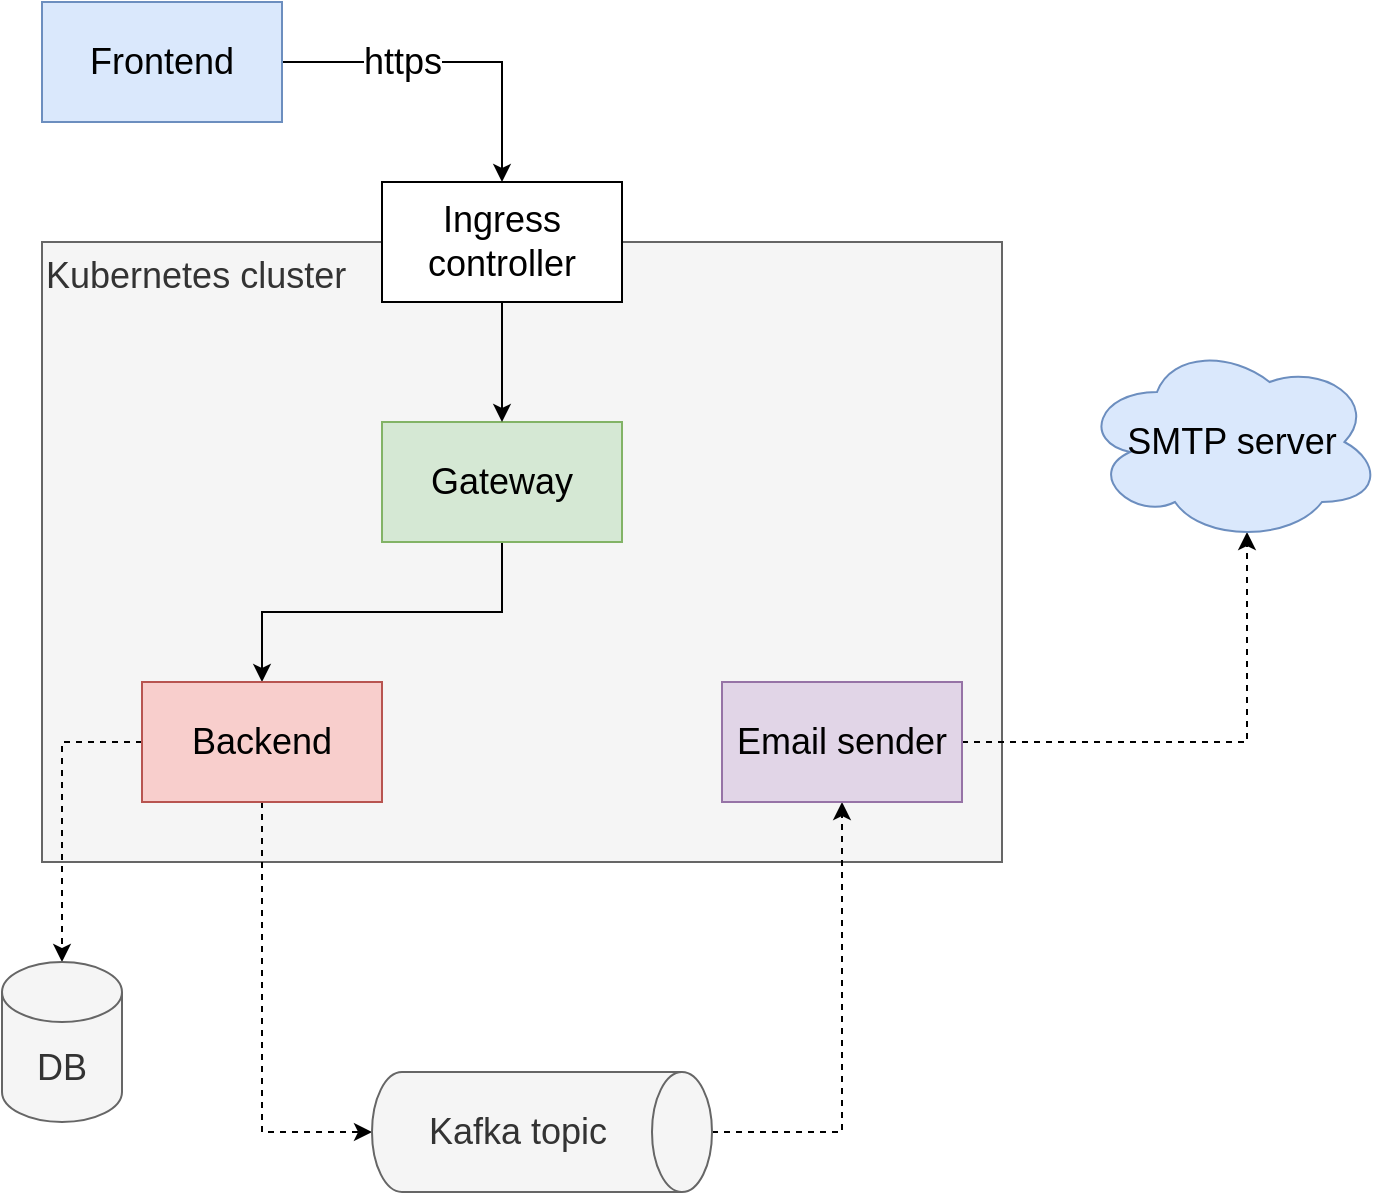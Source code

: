 <mxfile version="14.7.3" type="device"><diagram id="KpKXM72dVV29S69JClX5" name="Page-1"><mxGraphModel dx="1422" dy="743" grid="1" gridSize="10" guides="1" tooltips="1" connect="1" arrows="1" fold="1" page="1" pageScale="1" pageWidth="827" pageHeight="1169" math="0" shadow="0"><root><mxCell id="0"/><mxCell id="1" parent="0"/><mxCell id="suKrXPUa7lFZ5bk5z25j-6" value="Kubernetes cluster" style="rounded=0;whiteSpace=wrap;html=1;fontSize=18;align=left;verticalAlign=top;fillColor=#f5f5f5;strokeColor=#666666;fontColor=#333333;" vertex="1" parent="1"><mxGeometry x="110" y="150" width="480" height="310" as="geometry"/></mxCell><mxCell id="suKrXPUa7lFZ5bk5z25j-5" style="edgeStyle=orthogonalEdgeStyle;rounded=0;orthogonalLoop=1;jettySize=auto;html=1;entryX=0.5;entryY=0;entryDx=0;entryDy=0;fontSize=18;" edge="1" parent="1" source="suKrXPUa7lFZ5bk5z25j-3" target="suKrXPUa7lFZ5bk5z25j-4"><mxGeometry relative="1" as="geometry"/></mxCell><mxCell id="suKrXPUa7lFZ5bk5z25j-3" value="Gateway" style="rounded=0;whiteSpace=wrap;html=1;fontSize=18;align=center;verticalAlign=middle;fillColor=#d5e8d4;strokeColor=#82b366;" vertex="1" parent="1"><mxGeometry x="280" y="240" width="120" height="60" as="geometry"/></mxCell><mxCell id="suKrXPUa7lFZ5bk5z25j-13" style="edgeStyle=orthogonalEdgeStyle;rounded=0;orthogonalLoop=1;jettySize=auto;html=1;entryX=0.5;entryY=1;entryDx=0;entryDy=0;entryPerimeter=0;fontSize=18;dashed=1;" edge="1" parent="1" source="suKrXPUa7lFZ5bk5z25j-4" target="suKrXPUa7lFZ5bk5z25j-12"><mxGeometry relative="1" as="geometry"/></mxCell><mxCell id="suKrXPUa7lFZ5bk5z25j-15" style="edgeStyle=orthogonalEdgeStyle;rounded=0;orthogonalLoop=1;jettySize=auto;html=1;entryX=0.5;entryY=0;entryDx=0;entryDy=0;entryPerimeter=0;dashed=1;fontSize=18;" edge="1" parent="1" source="suKrXPUa7lFZ5bk5z25j-4" target="suKrXPUa7lFZ5bk5z25j-14"><mxGeometry relative="1" as="geometry"/></mxCell><mxCell id="suKrXPUa7lFZ5bk5z25j-4" value="Backend" style="rounded=0;whiteSpace=wrap;html=1;fontSize=18;align=center;verticalAlign=middle;fillColor=#f8cecc;strokeColor=#b85450;" vertex="1" parent="1"><mxGeometry x="160" y="370" width="120" height="60" as="geometry"/></mxCell><mxCell id="suKrXPUa7lFZ5bk5z25j-8" style="edgeStyle=orthogonalEdgeStyle;rounded=0;orthogonalLoop=1;jettySize=auto;html=1;fontSize=18;" edge="1" parent="1" source="suKrXPUa7lFZ5bk5z25j-7" target="suKrXPUa7lFZ5bk5z25j-3"><mxGeometry relative="1" as="geometry"/></mxCell><mxCell id="suKrXPUa7lFZ5bk5z25j-7" value="Ingress controller" style="rounded=0;whiteSpace=wrap;html=1;fontSize=18;align=center;verticalAlign=middle;" vertex="1" parent="1"><mxGeometry x="280" y="120" width="120" height="60" as="geometry"/></mxCell><mxCell id="suKrXPUa7lFZ5bk5z25j-10" style="edgeStyle=orthogonalEdgeStyle;rounded=0;orthogonalLoop=1;jettySize=auto;html=1;entryX=0.5;entryY=0;entryDx=0;entryDy=0;fontSize=18;" edge="1" parent="1" source="suKrXPUa7lFZ5bk5z25j-9" target="suKrXPUa7lFZ5bk5z25j-7"><mxGeometry relative="1" as="geometry"/></mxCell><mxCell id="suKrXPUa7lFZ5bk5z25j-11" value="https" style="edgeLabel;html=1;align=center;verticalAlign=middle;resizable=0;points=[];fontSize=18;" vertex="1" connectable="0" parent="suKrXPUa7lFZ5bk5z25j-10"><mxGeometry x="-0.059" y="2" relative="1" as="geometry"><mxPoint x="-20" y="2" as="offset"/></mxGeometry></mxCell><mxCell id="suKrXPUa7lFZ5bk5z25j-9" value="Frontend" style="rounded=0;whiteSpace=wrap;html=1;fontSize=18;align=center;verticalAlign=middle;fillColor=#dae8fc;strokeColor=#6c8ebf;" vertex="1" parent="1"><mxGeometry x="110" y="30" width="120" height="60" as="geometry"/></mxCell><mxCell id="suKrXPUa7lFZ5bk5z25j-18" style="edgeStyle=orthogonalEdgeStyle;rounded=0;orthogonalLoop=1;jettySize=auto;html=1;dashed=1;fontSize=18;" edge="1" parent="1" source="suKrXPUa7lFZ5bk5z25j-12" target="suKrXPUa7lFZ5bk5z25j-17"><mxGeometry relative="1" as="geometry"/></mxCell><mxCell id="suKrXPUa7lFZ5bk5z25j-12" value="Kafka topic" style="shape=cylinder3;whiteSpace=wrap;html=1;boundedLbl=1;backgroundOutline=1;size=15;fontSize=18;align=center;verticalAlign=middle;rotation=90;horizontal=0;fillColor=#f5f5f5;strokeColor=#666666;fontColor=#333333;" vertex="1" parent="1"><mxGeometry x="330" y="510" width="60" height="170" as="geometry"/></mxCell><mxCell id="suKrXPUa7lFZ5bk5z25j-14" value="DB" style="shape=cylinder3;whiteSpace=wrap;html=1;boundedLbl=1;backgroundOutline=1;size=15;fontSize=18;align=center;verticalAlign=middle;fillColor=#f5f5f5;strokeColor=#666666;fontColor=#333333;" vertex="1" parent="1"><mxGeometry x="90" y="510" width="60" height="80" as="geometry"/></mxCell><mxCell id="suKrXPUa7lFZ5bk5z25j-20" style="edgeStyle=orthogonalEdgeStyle;rounded=0;orthogonalLoop=1;jettySize=auto;html=1;entryX=0.55;entryY=0.95;entryDx=0;entryDy=0;entryPerimeter=0;dashed=1;fontSize=18;" edge="1" parent="1" source="suKrXPUa7lFZ5bk5z25j-17" target="suKrXPUa7lFZ5bk5z25j-19"><mxGeometry relative="1" as="geometry"/></mxCell><mxCell id="suKrXPUa7lFZ5bk5z25j-17" value="Email sender" style="rounded=0;whiteSpace=wrap;html=1;fontSize=18;align=center;verticalAlign=middle;fillColor=#e1d5e7;strokeColor=#9673a6;" vertex="1" parent="1"><mxGeometry x="450" y="370" width="120" height="60" as="geometry"/></mxCell><mxCell id="suKrXPUa7lFZ5bk5z25j-19" value="SMTP server" style="ellipse;shape=cloud;whiteSpace=wrap;html=1;fontSize=18;align=center;verticalAlign=middle;fillColor=#dae8fc;strokeColor=#6c8ebf;" vertex="1" parent="1"><mxGeometry x="630" y="200" width="150" height="100" as="geometry"/></mxCell></root></mxGraphModel></diagram></mxfile>